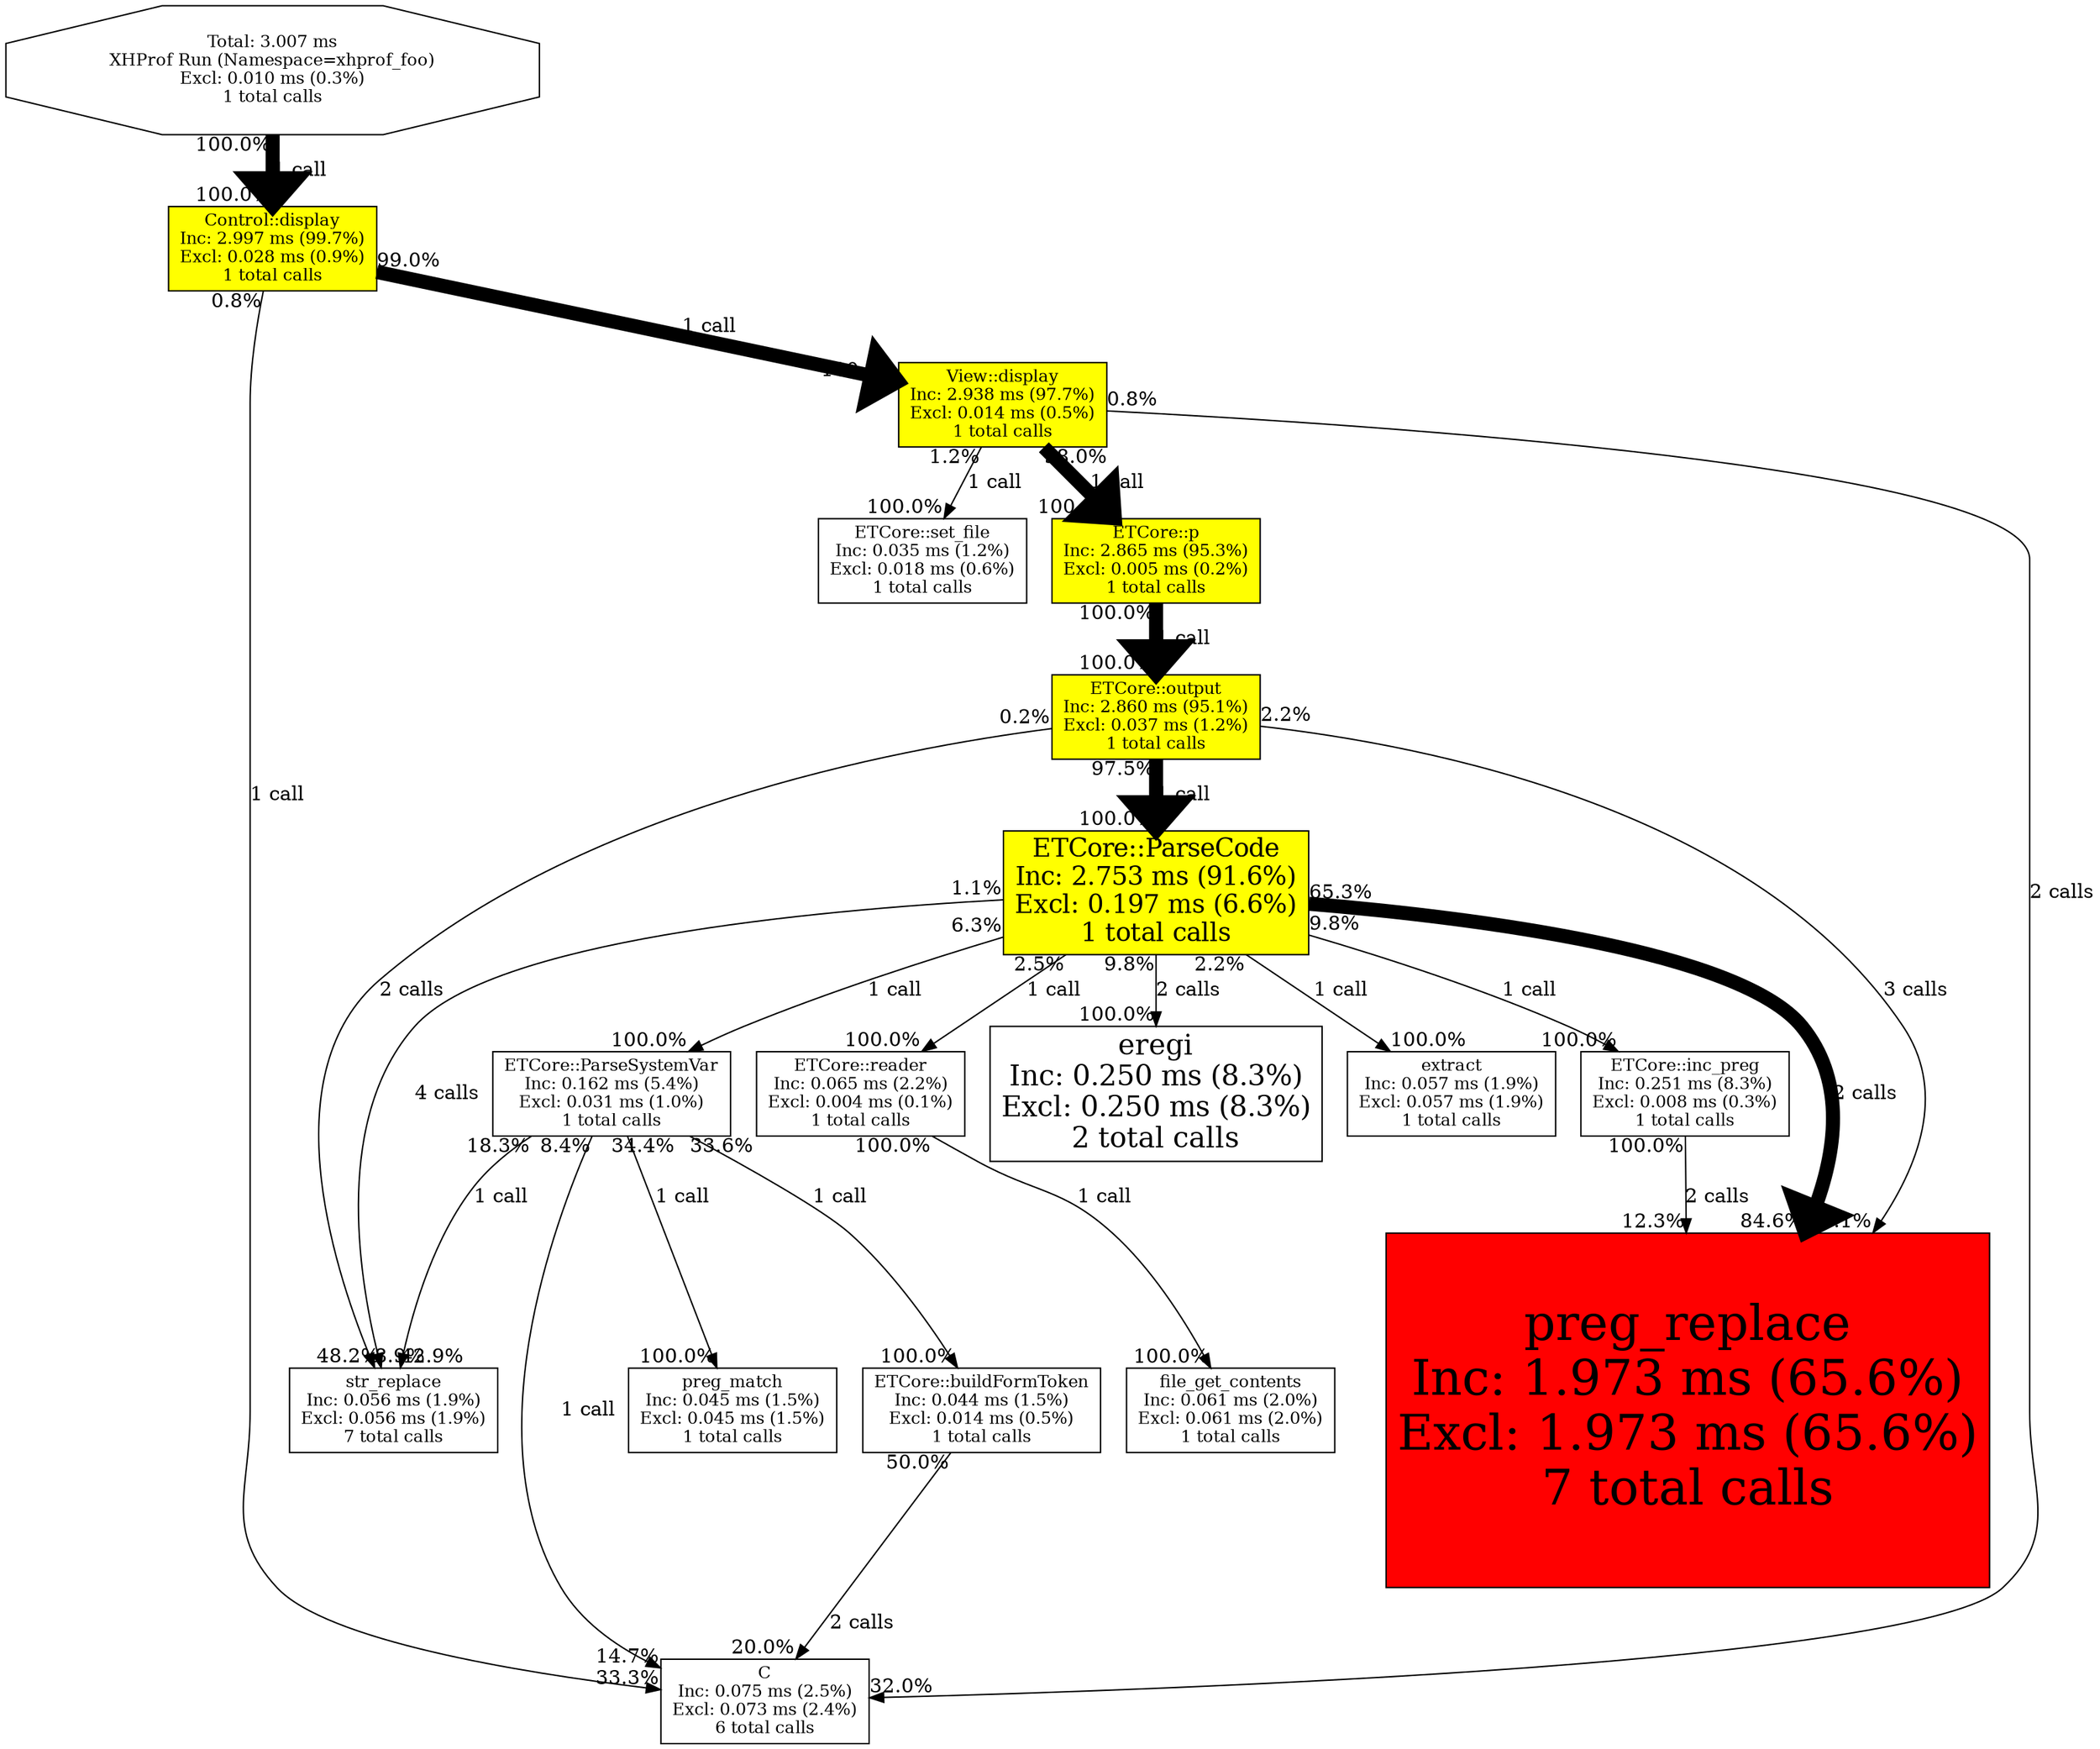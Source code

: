 digraph call_graph {
N0[shape=box , label="C\nInc: 0.075 ms (2.5%)\nExcl: 0.073 ms (2.4%)\n6 total calls", width=0.2, height=0.2, fontsize=12];
N1[shape=box , label="ETCore::set_file\nInc: 0.035 ms (1.2%)\nExcl: 0.018 ms (0.6%)\n1 total calls", width=0.2, height=0.2, fontsize=12];
N2[shape=box , label="file_get_contents\nInc: 0.061 ms (2.0%)\nExcl: 0.061 ms (2.0%)\n1 total calls", width=0.2, height=0.2, fontsize=12];
N3[shape=box , label="ETCore::reader\nInc: 0.065 ms (2.2%)\nExcl: 0.004 ms (0.1%)\n1 total calls", width=0.2, height=0.2, fontsize=12];
N4[shape=box , label="preg_replace\nInc: 1.973 ms (65.6%)\nExcl: 1.973 ms (65.6%)\n7 total calls", width=5.0, height=3.5, fontsize=35, style=filled, fillcolor=red];
N5[shape=box , label="ETCore::inc_preg\nInc: 0.251 ms (8.3%)\nExcl: 0.008 ms (0.3%)\n1 total calls", width=0.2, height=0.2, fontsize=12];
N6[shape=box , label="preg_match\nInc: 0.045 ms (1.5%)\nExcl: 0.045 ms (1.5%)\n1 total calls", width=0.2, height=0.2, fontsize=12];
N7[shape=box , label="ETCore::buildFormToken\nInc: 0.044 ms (1.5%)\nExcl: 0.014 ms (0.5%)\n1 total calls", width=0.2, height=0.2, fontsize=12];
N8[shape=box , label="str_replace\nInc: 0.056 ms (1.9%)\nExcl: 0.056 ms (1.9%)\n7 total calls", width=0.2, height=0.2, fontsize=12];
N9[shape=box , label="ETCore::ParseSystemVar\nInc: 0.162 ms (5.4%)\nExcl: 0.031 ms (1.0%)\n1 total calls", width=0.2, height=0.2, fontsize=12];
N10[shape=box , label="eregi\nInc: 0.250 ms (8.3%)\nExcl: 0.250 ms (8.3%)\n2 total calls", width=0.6, height=0.4, fontsize=20];
N11[shape=box , label="extract\nInc: 0.057 ms (1.9%)\nExcl: 0.057 ms (1.9%)\n1 total calls", width=0.2, height=0.2, fontsize=12];
N12[shape=box , label="ETCore::ParseCode\nInc: 2.753 ms (91.6%)\nExcl: 0.197 ms (6.6%)\n1 total calls", width=0.5, height=0.3, fontsize=18, style=filled, fillcolor=yellow];
N13[shape=box , label="ETCore::output\nInc: 2.860 ms (95.1%)\nExcl: 0.037 ms (1.2%)\n1 total calls", width=0.2, height=0.2, fontsize=12, style=filled, fillcolor=yellow];
N14[shape=box , label="ETCore::p\nInc: 2.865 ms (95.3%)\nExcl: 0.005 ms (0.2%)\n1 total calls", width=0.2, height=0.2, fontsize=12, style=filled, fillcolor=yellow];
N15[shape=box , label="View::display\nInc: 2.938 ms (97.7%)\nExcl: 0.014 ms (0.5%)\n1 total calls", width=0.2, height=0.2, fontsize=12, style=filled, fillcolor=yellow];
N16[shape=box , label="Control::display\nInc: 2.997 ms (99.7%)\nExcl: 0.028 ms (0.9%)\n1 total calls", width=0.2, height=0.2, fontsize=12, style=filled, fillcolor=yellow];
N17[shape=octagon , label="Total: 3.007 ms\nXHProf Run (Namespace=xhprof_foo)\nExcl: 0.010 ms (0.3%)\n1 total calls", width=0.2, height=0.2, fontsize=12];
N16 -> N0[arrowsize=1, style="setlinewidth(1)", label="1 call", headlabel="33.3%", taillabel="0.8%" ];
N15 -> N0[arrowsize=1, style="setlinewidth(1)", label="2 calls", headlabel="32.0%", taillabel="0.8%" ];
N15 -> N1[arrowsize=1, style="setlinewidth(1)", label="1 call", headlabel="100.0%", taillabel="1.2%" ];
N3 -> N2[arrowsize=1, style="setlinewidth(1)", label="1 call", headlabel="100.0%", taillabel="100.0%" ];
N12 -> N3[arrowsize=1, style="setlinewidth(1)", label="1 call", headlabel="100.0%", taillabel="2.5%" ];
N5 -> N4[arrowsize=1, style="setlinewidth(1)", label="2 calls", headlabel="12.3%", taillabel="100.0%" ];
N12 -> N5[arrowsize=1, style="setlinewidth(1)", label="1 call", headlabel="100.0%", taillabel="9.8%" ];
N9 -> N0[arrowsize=1, style="setlinewidth(1)", label="1 call", headlabel="14.7%", taillabel="8.4%" ];
N9 -> N6[arrowsize=1, style="setlinewidth(1)", label="1 call", headlabel="100.0%", taillabel="34.4%" ];
N7 -> N0[arrowsize=1, style="setlinewidth(1)", label="2 calls", headlabel="20.0%", taillabel="50.0%" ];
N9 -> N7[arrowsize=1, style="setlinewidth(1)", label="1 call", headlabel="100.0%", taillabel="33.6%" ];
N9 -> N8[arrowsize=1, style="setlinewidth(1)", label="1 call", headlabel="42.9%", taillabel="18.3%" ];
N12 -> N9[arrowsize=1, style="setlinewidth(1)", label="1 call", headlabel="100.0%", taillabel="6.3%" ];
N12 -> N10[arrowsize=1, style="setlinewidth(1)", label="2 calls", headlabel="100.0%", taillabel="9.8%" ];
N12 -> N8[arrowsize=1, style="setlinewidth(1)", label="4 calls", headlabel="48.2%", taillabel="1.1%" ];
N12 -> N4[arrowsize=2, style="setlinewidth(10)", label="2 calls", headlabel="84.6%", taillabel="65.3%" ];
N12 -> N11[arrowsize=1, style="setlinewidth(1)", label="1 call", headlabel="100.0%", taillabel="2.2%" ];
N13 -> N12[arrowsize=2, style="setlinewidth(10)", label="1 call", headlabel="100.0%", taillabel="97.5%" ];
N13 -> N4[arrowsize=1, style="setlinewidth(1)", label="3 calls", headlabel="3.1%", taillabel="2.2%" ];
N13 -> N8[arrowsize=1, style="setlinewidth(1)", label="2 calls", headlabel="8.9%", taillabel="0.2%" ];
N14 -> N13[arrowsize=2, style="setlinewidth(10)", label="1 call", headlabel="100.0%", taillabel="100.0%" ];
N15 -> N14[arrowsize=2, style="setlinewidth(10)", label="1 call", headlabel="100.0%", taillabel="98.0%" ];
N16 -> N15[arrowsize=2, style="setlinewidth(10)", label="1 call", headlabel="100.0%", taillabel="99.0%" ];
N17 -> N16[arrowsize=2, style="setlinewidth(10)", label="1 call", headlabel="100.0%", taillabel="100.0%" ];

}
